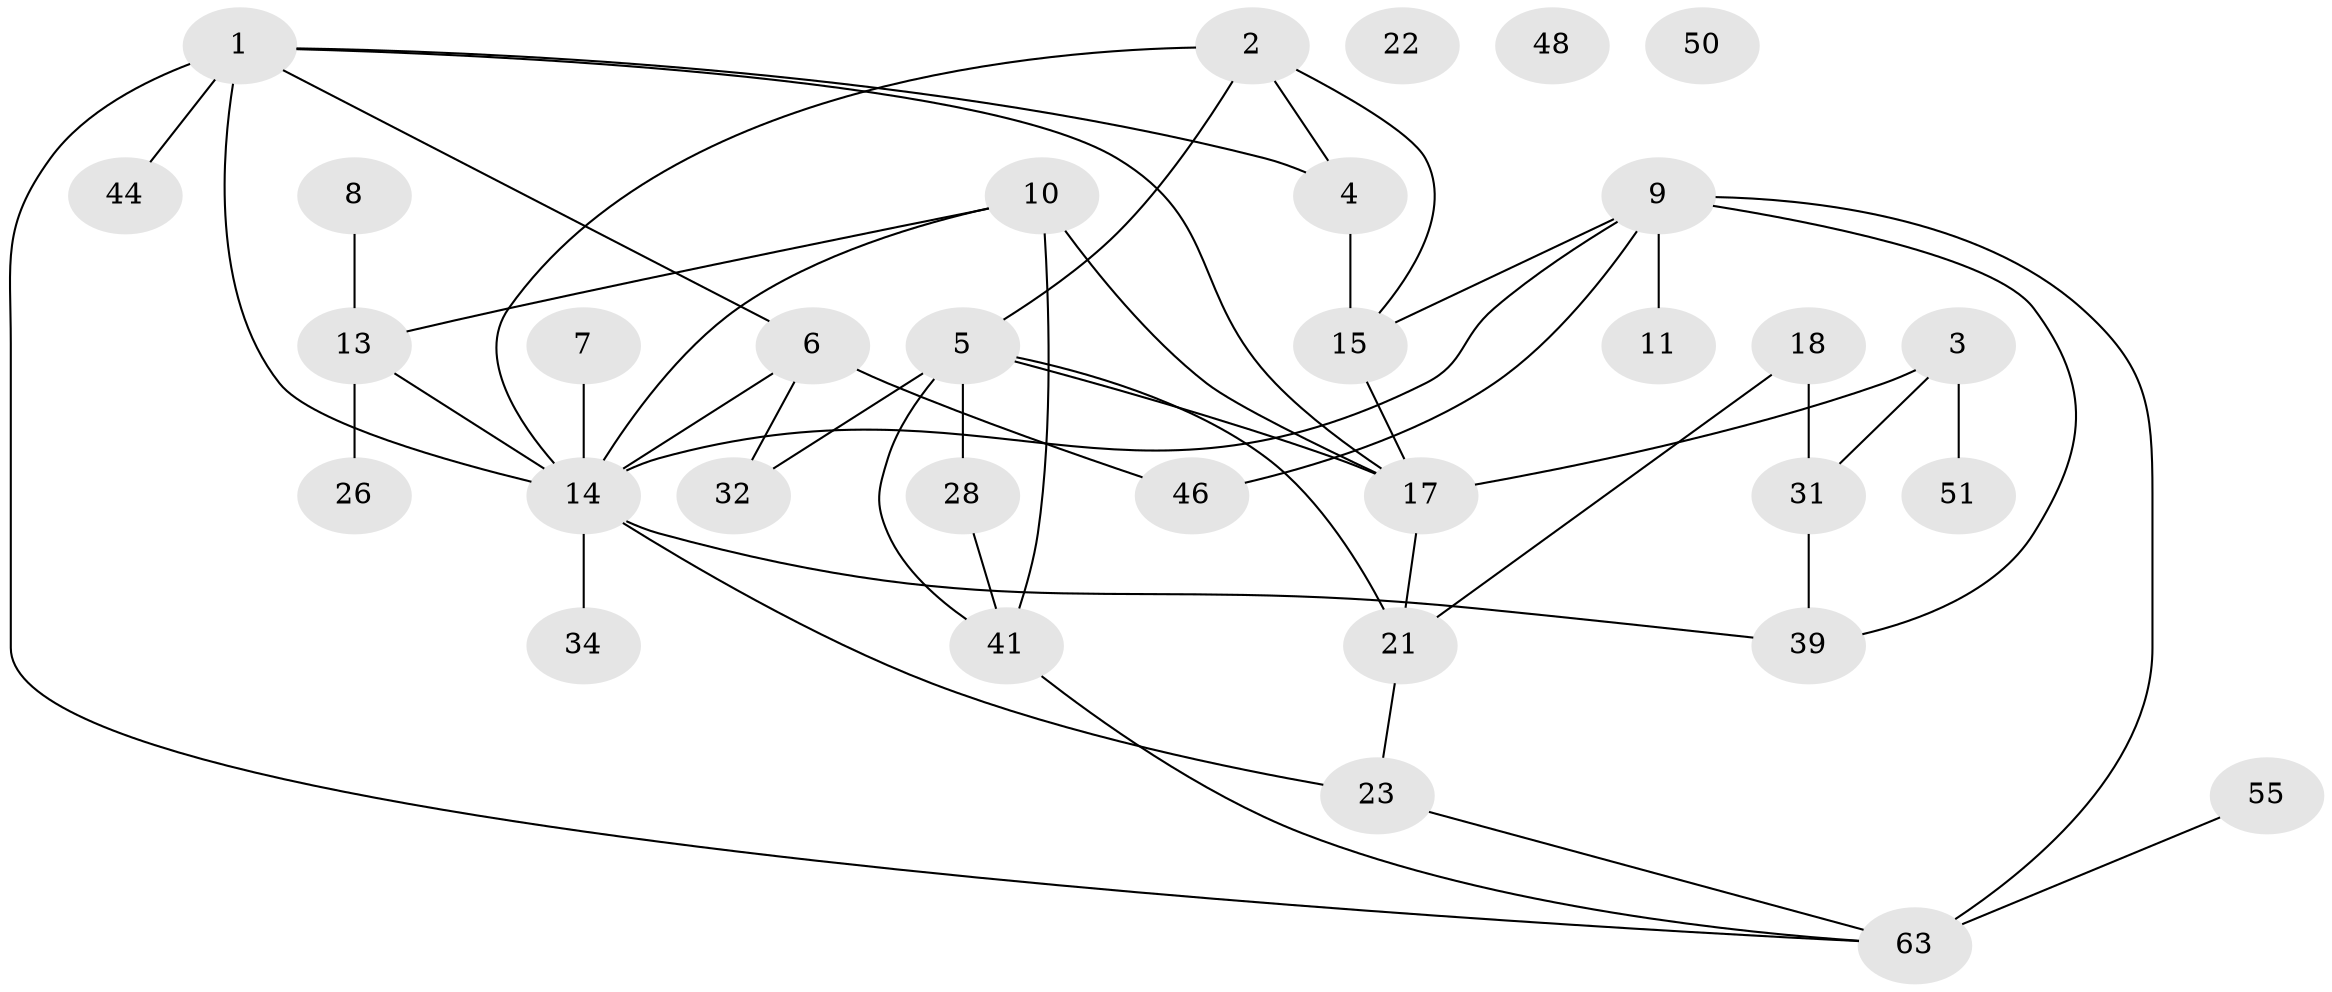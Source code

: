 // original degree distribution, {4: 0.1791044776119403, 2: 0.1791044776119403, 3: 0.2835820895522388, 1: 0.22388059701492538, 5: 0.04477611940298507, 0: 0.04477611940298507, 6: 0.029850746268656716, 7: 0.014925373134328358}
// Generated by graph-tools (version 1.1) at 2025/13/03/09/25 04:13:14]
// undirected, 33 vertices, 49 edges
graph export_dot {
graph [start="1"]
  node [color=gray90,style=filled];
  1 [super="+16+43"];
  2 [super="+35"];
  3 [super="+12+52"];
  4 [super="+33"];
  5 [super="+20"];
  6 [super="+58"];
  7 [super="+19"];
  8;
  9 [super="+27"];
  10 [super="+45+40"];
  11;
  13 [super="+24"];
  14 [super="+30"];
  15 [super="+29+47"];
  17 [super="+38+49+25"];
  18 [super="+62"];
  21 [super="+65"];
  22;
  23 [super="+57"];
  26;
  28 [super="+37"];
  31 [super="+54"];
  32;
  34;
  39 [super="+60"];
  41 [super="+53"];
  44;
  46;
  48;
  50;
  51;
  55;
  63 [super="+66"];
  1 -- 6;
  1 -- 14 [weight=2];
  1 -- 4;
  1 -- 44 [weight=2];
  1 -- 63;
  1 -- 17;
  2 -- 14;
  2 -- 4;
  2 -- 15;
  2 -- 5;
  3 -- 51;
  3 -- 17;
  3 -- 31;
  4 -- 15;
  5 -- 28;
  5 -- 17;
  5 -- 32;
  5 -- 21;
  5 -- 41;
  6 -- 46;
  6 -- 32;
  6 -- 14;
  7 -- 14;
  8 -- 13;
  9 -- 63 [weight=2];
  9 -- 14;
  9 -- 39;
  9 -- 11;
  9 -- 46;
  9 -- 15;
  10 -- 14;
  10 -- 17 [weight=2];
  10 -- 13;
  10 -- 41;
  13 -- 26;
  13 -- 14;
  14 -- 34;
  14 -- 39;
  14 -- 23 [weight=2];
  15 -- 17;
  17 -- 21;
  18 -- 21;
  18 -- 31;
  21 -- 23;
  23 -- 63;
  28 -- 41;
  31 -- 39;
  41 -- 63;
  55 -- 63;
}
